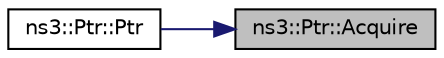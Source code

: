 digraph "ns3::Ptr::Acquire"
{
 // LATEX_PDF_SIZE
  edge [fontname="Helvetica",fontsize="10",labelfontname="Helvetica",labelfontsize="10"];
  node [fontname="Helvetica",fontsize="10",shape=record];
  rankdir="RL";
  Node1 [label="ns3::Ptr::Acquire",height=0.2,width=0.4,color="black", fillcolor="grey75", style="filled", fontcolor="black",tooltip="Mark this as a a reference by incrementing the reference count."];
  Node1 -> Node2 [dir="back",color="midnightblue",fontsize="10",style="solid",fontname="Helvetica"];
  Node2 [label="ns3::Ptr::Ptr",height=0.2,width=0.4,color="black", fillcolor="white", style="filled",URL="$classns3_1_1_ptr.html#a07865cd0a6aceaa840a30d4961e1bca7",tooltip="Create a smart pointer which points to the object pointed to by the input raw pointer ptr."];
}
